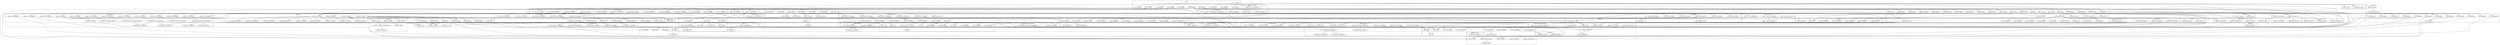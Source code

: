 digraph {
graph [overlap=false]
subgraph cluster_JSON_Boolean {
	label="JSON::Boolean";
	"JSON::Boolean::_overrride_overload";
}
subgraph cluster_Types_Serialiser {
	label="Types::Serialiser";
	"Types::Serialiser::BEGIN@20";
	"Types::Serialiser::BEGIN@102";
}
subgraph cluster_vars {
	label="vars";
	"vars::CORE:match";
	"vars::BEGIN@7";
	"vars::import";
	"vars::BEGIN@3";
	"vars::BEGIN@8";
}
subgraph cluster_attributes {
	label="attributes";
	"attributes::_modify_attrs";
	"attributes::CORE:qr";
	"attributes::_modify_attrs_and_deprecate";
	"attributes::BEGIN@9";
	"attributes::import";
	"attributes::reftype";
}
subgraph cluster_version {
	label="version";
	"version::(\"\"";
	"version::(cmp";
	"version::_VERSION";
	"version::BEGIN@7";
	"version::import";
	"version::__ANON__[version.pm:52]";
	"version::(bool";
	"version::BEGIN@20";
	"version::BEGIN@5";
	"version::BEGIN@4";
	"version::qv";
}
subgraph cluster_DBD___st {
	label="DBD::_::st";
	"DBD::_::st::BEGIN@1856";
}
subgraph cluster_DBD_Pg_st {
	label="DBD::Pg::st";
	"DBD::Pg::st::_prepare";
}
subgraph cluster_List_MoreUtils_PP {
	label="List::MoreUtils::PP";
	"List::MoreUtils::PP::BEGIN@327";
	"List::MoreUtils::PP::BEGIN@334";
	"List::MoreUtils::PP::BEGIN@3";
	"List::MoreUtils::PP::BEGIN@5";
	"List::MoreUtils::PP::BEGIN@4";
}
subgraph cluster_strict {
	label="strict";
	"strict::bits";
	"strict::CORE:regcomp";
	"strict::unimport";
	"strict::CORE:match";
	"strict::import";
}
subgraph cluster_JSON {
	label="JSON";
	"JSON::BEGIN@6";
	"JSON::is_xs";
	"JSON::import";
	"JSON::BEGIN@9";
	"JSON::BEGIN@319";
	"JSON::backend";
	"JSON::BEGIN@2";
	"JSON::CORE:close";
	"JSON::_load_xs";
	"JSON::BEGIN@5";
	"JSON::_set_module";
	"JSON::CORE:readline";
	"JSON::BEGIN@4";
}
subgraph cluster_warnings_register {
	label="warnings::register";
	"warnings::register::import";
}
subgraph cluster_DBD_Pg_db {
	label="DBD::Pg::db";
	"DBD::Pg::db::BEGIN@260";
	"DBD::Pg::db::BEGIN@258";
	"DBD::Pg::db::prepare";
	"DBD::Pg::db::_login";
}
subgraph cluster_overload {
	label="overload";
	"overload::import";
	"overload::OVERLOAD";
	"overload::BEGIN@83";
	"overload::BEGIN@114";
	"overload::BEGIN@144";
}
subgraph cluster_base {
	label="base";
	"base::BEGIN@3";
	"base::CORE:match";
	"base::import";
	"base::has_fields";
	"base::__ANON__[base.pm:70]";
	"base::BEGIN@4";
	"base::has_attr";
	"base::CORE:subst";
}
subgraph cluster_DBI_common {
	label="DBI::common";
	"DBI::common::FETCH";
	"DBI::common::DESTROY";
	"DBI::common::STORE";
}
subgraph cluster_mro {
	label="mro";
	"mro::method_changed_in";
}
subgraph cluster_Exporter_Tiny {
	label="Exporter::Tiny";
	"Exporter::Tiny::mkopt";
	"Exporter::Tiny::BEGIN@253";
	"Exporter::Tiny::_exporter_install_sub";
	"Exporter::Tiny::BEGIN@297";
	"Exporter::Tiny::BEGIN@3";
	"Exporter::Tiny::import";
	"Exporter::Tiny::BEGIN@206";
	"Exporter::Tiny::__ANON__[Exporter/Tiny.pm:38]";
	"Exporter::Tiny::BEGIN@48";
	"Exporter::Tiny::BEGIN@170";
	"Exporter::Tiny::CORE:regcomp";
	"Exporter::Tiny::BEGIN@143";
	"Exporter::Tiny::BEGIN@5.1";
	"Exporter::Tiny::CORE:match";
	"Exporter::Tiny::BEGIN@5";
	"Exporter::Tiny::CORE:qr";
	"Exporter::Tiny::BEGIN@283";
	"Exporter::Tiny::CORE:sort";
	"Exporter::Tiny::BEGIN@189";
	"Exporter::Tiny::BEGIN@4";
	"Exporter::Tiny::_exporter_expand_sub";
	"Exporter::Tiny::_exporter_validate_opts";
	"Exporter::Tiny::_exporter_permitted_regexp";
}
subgraph cluster_utf8 {
	label="utf8";
	"utf8::encode";
}
subgraph cluster_Exporter {
	label="Exporter";
	"Exporter::CORE:subst";
	"Exporter::export_to_level";
	"Exporter::import";
	"Exporter::export_ok_tags";
	"Exporter::CORE:match";
	"Exporter::export";
	"Exporter::as_heavy";
	"Exporter::require_version";
}
subgraph cluster_List_MoreUtils {
	label="List::MoreUtils";
	"List::MoreUtils::BEGIN@8";
	"List::MoreUtils::BEGIN@5";
	"List::MoreUtils::BEGIN@13";
	"List::MoreUtils::BEGIN@4";
	"List::MoreUtils::BEGIN@7";
	"List::MoreUtils::bootstrap";
	"List::MoreUtils::BEGIN@12";
	"List::MoreUtils::BEGIN@3";
	"List::MoreUtils::BEGIN@93";
}
subgraph cluster_DBD_Pg_dr {
	label="DBD::Pg::dr";
	"DBD::Pg::dr::CORE:match";
	"DBD::Pg::dr::BEGIN@180";
	"DBD::Pg::dr::connect";
	"DBD::Pg::dr::CORE:subst";
}
subgraph cluster_DBI__firesafe {
	label="DBI::_firesafe";
	"DBI::_firesafe::BEGIN@13";
	"DBI::_firesafe::BEGIN@14";
	"DBI::_firesafe::BEGIN@12";
}
subgraph cluster_DynaLoader {
	label="DynaLoader";
	"DynaLoader::dl_find_symbol";
	"DynaLoader::CORE:ftdir";
	"DynaLoader::BEGIN@92";
	"DynaLoader::CORE:ftfile";
	"DynaLoader::BEGIN@21";
	"DynaLoader::dl_load_file";
	"DynaLoader::CORE:subst";
	"DynaLoader::BEGIN@17";
	"DynaLoader::dl_load_flags";
	"DynaLoader::bootstrap";
	"DynaLoader::CORE:ftsize";
	"DynaLoader::dl_undef_symbols";
	"DynaLoader::dl_install_xsub";
}
subgraph cluster_bytes {
	label="bytes";
	"bytes::import";
}
subgraph cluster_overloading {
	label="overloading";
	"overloading::unimport";
	"overloading::BEGIN@2";
}
subgraph cluster_Internals {
	label="Internals";
	"Internals::SvREADONLY";
}
subgraph cluster_JSON_Backend_XS {
	label="JSON::Backend::XS";
	"JSON::Backend::XS::init";
	"JSON::Backend::XS::BEGIN@9";
	"JSON::Backend::XS::BEGIN@42";
	"JSON::Backend::XS::BEGIN@29";
	"JSON::Backend::XS::BEGIN@11";
	"JSON::Backend::XS::BEGIN@18";
}
subgraph cluster_DBI_dr {
	label="DBI::dr";
	"DBI::dr::connect";
	"DBI::dr::disconnect_all";
}
subgraph cluster_constant {
	label="constant";
	"constant::CORE:qr";
	"constant::BEGIN@39";
	"constant::BEGIN@24";
	"constant::BEGIN@3";
	"constant::CORE:match";
	"constant::BEGIN@64";
	"constant::BEGIN@6";
	"constant::BEGIN@2";
	"constant::import";
	"constant::BEGIN@4";
	"constant::BEGIN@126";
	"constant::CORE:regcomp";
}
subgraph cluster_Scalar_Util {
	label="Scalar::Util";
	"Scalar::Util::BEGIN@10";
	"Scalar::Util::weaken";
	"Scalar::Util::BEGIN@9";
}
subgraph cluster_Carp {
	label="Carp";
	"Carp::BEGIN@555";
	"Carp::BEGIN@49";
	"Carp::BEGIN@568";
	"Carp::_fetch_sub";
	"Carp::BEGIN@61";
	"Carp::BEGIN@4";
	"Carp::BEGIN@3";
	"Carp::BEGIN@575";
	"Carp::BEGIN@131";
	"Carp::BEGIN@5";
	"Carp::BEGIN@171";
	"Carp::BEGIN@73";
	"Carp::BEGIN@6";
}
subgraph cluster_main {
	label="main";
	"main::BEGIN@7";
	"main::BEGIN@8";
	"main::CORE:print";
	"main::NULL";
	"main::BEGIN@5";
	"main::BEGIN@10";
	"main::BEGIN@11";
	"main::BEGIN@9";
	"main::CORE:close";
	"main::CORE:open";
	"main::RUNTIME";
	"main::BEGIN@6";
}
subgraph cluster_JSON_XS {
	label="JSON::XS";
	"JSON::XS::BEGIN@1736";
	"JSON::XS::DESTROY";
	"JSON::XS::BEGIN@114";
	"JSON::XS::new";
	"JSON::XS::BEGIN@104";
	"JSON::XS::BEGIN@111";
	"JSON::XS::BEGIN@112";
}
subgraph cluster_warnings {
	label="warnings";
	"warnings::CORE:match";
	"warnings::register_categories";
	"warnings::CORE:regcomp";
	"warnings::_mkMask";
	"warnings::import";
	"warnings::unimport";
}
subgraph cluster_List_MoreUtils_XS {
	label="List::MoreUtils::XS";
	"List::MoreUtils::XS::BEGIN@5";
	"List::MoreUtils::XS::BEGIN@3";
	"List::MoreUtils::XS::BEGIN@10";
	"List::MoreUtils::XS::BEGIN@7";
	"List::MoreUtils::XS::BEGIN@4";
	"List::MoreUtils::XS::BEGIN@1";
}
subgraph cluster_Time_HiRes {
	label="Time::HiRes";
	"Time::HiRes::bootstrap";
	"Time::HiRes::import";
	"Time::HiRes::BEGIN@4";
	"Time::HiRes::BEGIN@43";
	"Time::HiRes::time";
	"Time::HiRes::BEGIN@3";
}
subgraph cluster_version_regex {
	label="version::regex";
	"version::regex::CORE:qr";
	"version::regex::BEGIN@5";
	"version::regex::CORE:regcomp";
	"version::regex::BEGIN@3";
}
subgraph cluster_DBD__mem_common {
	label="DBD::_mem::common";
	"DBD::_mem::common::DESTROY";
}
subgraph cluster_common_sense {
	label="common::sense";
	"common::sense::import";
}
subgraph cluster_DBD___db {
	label="DBD::_::db";
	"DBD::_::db::BEGIN@1534";
}
subgraph cluster_Data_Dumper {
	label="Data::Dumper";
	"Data::Dumper::BEGIN@12";
	"Data::Dumper::BEGIN@22";
	"Data::Dumper::BEGIN@18";
	"Data::Dumper::_vstring";
	"Data::Dumper::BEGIN@24";
	"Data::Dumper::BEGIN@731";
	"Data::Dumper::BEGIN@272";
}
subgraph cluster_DBI {
	label="DBI";
	"DBI::BEGIN@290";
	"DBI::SQL_INTEGER";
	"DBI::BEGIN@1054";
	"DBI::BEGIN@13";
	"DBI::_new_drh";
	"DBI::_new_handle";
	"DBI::_install_method";
	"DBI::BEGIN@985";
	"DBI::SQL_DOUBLE";
	"DBI::disconnect_all";
	"DBI::connect";
	"DBI::_new_sth";
	"DBI::END";
	"DBI::BEGIN@823";
	"DBI::bootstrap";
	"DBI::install_driver";
	"DBI::SQL_REAL";
	"DBI::BEGIN@179";
	"DBI::setup_driver";
	"DBI::BEGIN@710";
	"DBI::BEGIN@178";
	"DBI::SQL_SMALLINT";
	"DBI::SQL_FLOAT";
	"DBI::BEGIN@553";
	"DBI::CORE:match";
	"DBI::_new_dbh";
	"DBI::BEGIN@857";
	"DBI::BEGIN@177";
	"DBI::BEGIN@888";
	"DBI::SQL_DECIMAL";
	"DBI::SQL_NUMERIC";
	"DBI::BEGIN@294";
	"DBI::BEGIN@181";
	"DBI::SQL_BIGINT";
	"DBI::__ANON__[DBI.pm:751]";
	"DBI::CORE:subst";
}
subgraph cluster_DBD_Pg_DefaultValue {
	label="DBD::Pg::DefaultValue";
	"DBD::Pg::DefaultValue::new";
}
subgraph cluster_UNIVERSAL {
	label="UNIVERSAL";
	"UNIVERSAL::can";
	"UNIVERSAL::VERSION";
	"UNIVERSAL::isa";
}
subgraph cluster_JSON_Backend_PP {
	label="JSON::Backend::PP";
	"JSON::Backend::PP::BEGIN@403";
}
subgraph cluster_DBI_db {
	label="DBI::db";
	"DBI::db::connected";
	"DBI::db::prepare";
}
subgraph cluster_Exporter_Heavy {
	label="Exporter::Heavy";
	"Exporter::Heavy::heavy_export";
	"Exporter::Heavy::heavy_export_ok_tags";
	"Exporter::Heavy::CORE:subst";
	"Exporter::Heavy::BEGIN@4";
	"Exporter::Heavy::_push_tags";
	"Exporter::Heavy::BEGIN@188";
	"Exporter::Heavy::CORE:match";
	"Exporter::Heavy::heavy_require_version";
	"Exporter::Heavy::BEGIN@3";
	"Exporter::Heavy::heavy_export_to_level";
}
subgraph cluster_DBI_var {
	label="DBI::var";
	"DBI::var::TIESCALAR";
}
subgraph cluster_Types_Serialiser_Error {
	label="Types::Serialiser::Error";
	"Types::Serialiser::Error::BEGIN@145";
}
subgraph cluster_DBI_st {
	label="DBI::st";
	"DBI::st::fetchrow_array";
	"DBI::st::execute";
}
subgraph cluster_List_Util {
	label="List::Util";
	"List::Util::BEGIN@31";
	"List::Util::BEGIN@9";
	"List::Util::BEGIN@10";
}
subgraph cluster_XSLoader {
	label="XSLoader";
	"XSLoader::load";
}
subgraph cluster_Getopt_Std {
	label="Getopt::Std";
	"Getopt::Std::CORE:match";
	"Getopt::Std::getopts";
}
subgraph cluster_DBD___common {
	label="DBD::_::common";
	"DBD::_::common::CORE:match";
	"DBD::_::common::BEGIN@1369";
	"DBD::_::common::install_method";
	"DBD::_::common::trace_msg";
}
subgraph cluster_DBD___dr {
	label="DBD::_::dr";
	"DBD::_::dr::BEGIN@1469";
}
subgraph cluster_Types_Serialiser_BooleanBase {
	label="Types::Serialiser::BooleanBase";
	"Types::Serialiser::BooleanBase::BEGIN@116";
}
subgraph cluster_JSON_Backend_XS_Supportable {
	label="JSON::Backend::XS::Supportable";
	"JSON::Backend::XS::Supportable::BEGIN@99";
}
subgraph cluster_DBD_Pg {
	label="DBD::Pg";
	"DBD::Pg::BEGIN@22";
	"DBD::Pg::driver";
	"DBD::Pg::BEGIN@23";
	"DBD::Pg::BEGIN@19";
	"DBD::Pg::BEGIN@24";
	"DBD::Pg::bootstrap";
	"DBD::Pg::BEGIN@21";
}
subgraph cluster_Config {
	label="Config";
	"Config::BEGIN@9";
	"Config::FETCH";
	"Config::import";
	"Config::BEGIN@11";
	"Config::TIEHASH";
	"Config::BEGIN@47";
	"Config::BEGIN@10";
}
"JSON::XS::BEGIN@114" -> "Types::Serialiser::BEGIN@20";
"DBI::install_driver" -> "DBI::_firesafe::BEGIN@12";
"DynaLoader::BEGIN@92" -> "attributes::BEGIN@9";
"main::BEGIN@5" -> "DBI::BEGIN@823";
"constant::import" -> "Internals::SvREADONLY";
"constant::BEGIN@24" -> "Internals::SvREADONLY";
"DBI::connect" -> "DBI::install_driver";
"main::BEGIN@5" -> "List::Util::BEGIN@9";
"JSON::XS::BEGIN@114" -> "Types::Serialiser::BEGIN@102";
"DBI::BEGIN@177" -> "Carp::BEGIN@5";
"base::import" -> "base::CORE:match";
"DynaLoader::bootstrap" -> "DBD::Pg::bootstrap";
"main::NULL" -> "main::BEGIN@11";
"main::BEGIN@8" -> "JSON::BEGIN@319";
"base::__ANON__[base.pm:70]" -> "base::CORE:subst";
"main::RUNTIME" -> "DBI::st::execute";
"DBI::connect" -> "DBI::CORE:subst";
"DBI::install_driver" -> "DBI::CORE:subst";
"main::BEGIN@7" -> "Data::Dumper::BEGIN@12";
"main::RUNTIME" -> "Time::HiRes::time";
"DynaLoader::BEGIN@21" -> "Config::BEGIN@9";
"DBI::BEGIN@177" -> "Carp::BEGIN@61";
"main::BEGIN@8" -> "JSON::import";
"DBI::disconnect_all" -> "DBI::dr::disconnect_all";
"Data::Dumper::BEGIN@272" -> "constant::BEGIN@3";
"main::BEGIN@5" -> "DBI::BEGIN@294";
"JSON::_load_xs" -> "JSON::Boolean::_overrride_overload";
"JSON::_load_xs" -> "JSON::CORE:close";
"List::MoreUtils::BEGIN@13" -> "List::MoreUtils::XS::BEGIN@4";
"Exporter::as_heavy" -> "Exporter::Heavy::BEGIN@4";
"List::MoreUtils::BEGIN@13" -> "List::MoreUtils::XS::BEGIN@10";
"DBI::install_driver" -> "DBD::Pg::BEGIN@21";
"main::BEGIN@5" -> "DBD::_::db::BEGIN@1534";
"DBI::install_driver" -> "DBI::setup_driver";
"main::BEGIN@5" -> "DBI::setup_driver";
"DBI::BEGIN@178" -> "Config::FETCH";
"DBD::Pg::BEGIN@19" -> "version::BEGIN@20";
"Config::BEGIN@11" -> "vars::BEGIN@7";
"DBI::BEGIN@177" -> "Carp::BEGIN@3";
"DynaLoader::bootstrap" -> "DynaLoader::dl_load_file";
"JSON::_load_xs" -> "JSON::Backend::XS::BEGIN@42";
"main::RUNTIME" -> "DBI::connect";
"JSON::_load_xs" -> "JSON::Backend::XS::BEGIN@29";
"DBI::BEGIN@177" -> "Carp::BEGIN@131";
"DBD::Pg::dr::connect" -> "DBI::common::FETCH";
"JSON::_load_xs" -> "JSON::Backend::XS::BEGIN@9";
"DBI::db::prepare" -> "DBD::Pg::db::prepare";
"JSON::BEGIN@2" -> "JSON::XS::BEGIN@111";
"main::BEGIN@5" -> "Scalar::Util::BEGIN@10";
"Carp::BEGIN@4" -> "strict::CORE:match";
"main::BEGIN@7" -> "overload::BEGIN@144";
"DynaLoader::BEGIN@92" -> "attributes::import";
"JSON::BEGIN@6" -> "base::BEGIN@3";
"Exporter::Tiny::__ANON__[Exporter/Tiny.pm:38]" -> "Exporter::Tiny::CORE:match";
"Exporter::Tiny::_exporter_expand_sub" -> "Exporter::Tiny::CORE:match";
"List::MoreUtils::BEGIN@13" -> "List::MoreUtils::XS::BEGIN@7";
"DynaLoader::bootstrap" -> "DynaLoader::CORE:ftdir";
"List::MoreUtils::BEGIN@13" -> "List::MoreUtils::XS::BEGIN@5";
"Exporter::Heavy::heavy_export" -> "Exporter::Heavy::CORE:subst";
"JSON::_load_xs" -> "JSON::Backend::XS::BEGIN@11";
"DBD::Pg::dr::connect" -> "DBD::Pg::dr::CORE:subst";
"DBI::END" -> "DBD::_::common::trace_msg";
"main::BEGIN@7" -> "Data::Dumper::BEGIN@731";
"List::MoreUtils::BEGIN@12" -> "Exporter::Tiny::BEGIN@253";
"main::RUNTIME" -> "main::CORE:close";
"Data::Dumper::BEGIN@272" -> "constant::BEGIN@4";
"List::MoreUtils::XS::BEGIN@10" -> "XSLoader::load";
"JSON::BEGIN@2" -> "XSLoader::load";
"main::BEGIN@5" -> "XSLoader::load";
"Data::Dumper::BEGIN@24" -> "XSLoader::load";
"DynaLoader::BEGIN@92" -> "XSLoader::load";
"main::BEGIN@11" -> "Exporter::Tiny::import";
"DynaLoader::BEGIN@92" -> "attributes::CORE:qr";
"main::NULL" -> "main::BEGIN@8";
"JSON::XS::BEGIN@114" -> "Types::Serialiser::Error::BEGIN@145";
"Exporter::Heavy::heavy_export" -> "Exporter::Heavy::CORE:match";
"main::BEGIN@11" -> "List::MoreUtils::BEGIN@3";
"overload::BEGIN@114" -> "overloading::unimport";
"overload::BEGIN@83" -> "overloading::unimport";
"main::BEGIN@5" -> "DBI::BEGIN@710";
"DynaLoader::bootstrap" -> "DynaLoader::dl_undef_symbols";
"constant::import" -> "constant::CORE:match";
"DBI::install_driver" -> "DBD::Pg::BEGIN@19";
"main::BEGIN@5" -> "DBI::BEGIN@553";
"version::__ANON__[version.pm:52]" -> "version::qv";
"DBI::install_driver" -> "DBD::Pg::DefaultValue::new";
"DBI::install_driver" -> "Exporter::require_version";
"DBI::install_driver" -> "version::__ANON__[version.pm:52]";
"DBI::__ANON__[DBI.pm:751]" -> "DBI::common::STORE";
"DBD::Pg::dr::connect" -> "DBI::common::STORE";
"DBI::connect" -> "DBI::common::STORE";
"DBI::install_driver" -> "DBI::SQL_DOUBLE";
"Exporter::Tiny::BEGIN@206" -> "strict::unimport";
"DBI::BEGIN@857" -> "strict::unimport";
"Time::HiRes::BEGIN@43" -> "strict::unimport";
"JSON::Backend::XS::Supportable::BEGIN@99" -> "strict::unimport";
"Exporter::Heavy::BEGIN@4" -> "strict::unimport";
"List::MoreUtils::BEGIN@93" -> "strict::unimport";
"DBI::BEGIN@888" -> "strict::unimport";
"constant::BEGIN@39" -> "strict::unimport";
"Exporter::Tiny::BEGIN@253" -> "strict::unimport";
"List::MoreUtils::PP::BEGIN@334" -> "strict::unimport";
"Exporter::Tiny::BEGIN@189" -> "strict::unimport";
"constant::BEGIN@64" -> "strict::unimport";
"DBI::BEGIN@290" -> "strict::unimport";
"Exporter::Tiny::BEGIN@143" -> "strict::unimport";
"Exporter::Tiny::BEGIN@170" -> "strict::unimport";
"Exporter::Tiny::BEGIN@48" -> "strict::unimport";
"constant::BEGIN@126" -> "strict::unimport";
"JSON::Backend::PP::BEGIN@403" -> "strict::unimport";
"DBI::BEGIN@1054" -> "strict::unimport";
"List::Util::BEGIN@31" -> "strict::unimport";
"JSON::BEGIN@319" -> "strict::unimport";
"DBI::BEGIN@985" -> "strict::unimport";
"Exporter::Tiny::BEGIN@297" -> "strict::unimport";
"Carp::BEGIN@131" -> "strict::unimport";
"JSON::Backend::XS::BEGIN@29" -> "strict::unimport";
"DBI::BEGIN@823" -> "strict::unimport";
"Carp::BEGIN@555" -> "strict::unimport";
"JSON::Backend::XS::BEGIN@42" -> "strict::unimport";
"version::BEGIN@20" -> "strict::unimport";
"Config::BEGIN@47" -> "strict::unimport";
"DBI::BEGIN@553" -> "strict::unimport";
"Carp::BEGIN@575" -> "strict::unimport";
"DBI::BEGIN@710" -> "strict::unimport";
"DBI::BEGIN@177" -> "Carp::BEGIN@73";
"Getopt::Std::getopts" -> "Getopt::Std::CORE:match";
"Exporter::Tiny::import" -> "Exporter::Tiny::_exporter_install_sub";
"DynaLoader::BEGIN@21" -> "Config::BEGIN@10";
"XSLoader::load" -> "DynaLoader::BEGIN@92";
"List::MoreUtils::XS::BEGIN@1" -> "List::MoreUtils::PP::BEGIN@4";
"DBI::install_driver" -> "DBI::SQL_INTEGER";
"version::regex::BEGIN@5" -> "vars::import";
"constant::BEGIN@6" -> "vars::import";
"version::BEGIN@7" -> "vars::import";
"base::BEGIN@4" -> "vars::import";
"Config::BEGIN@11" -> "vars::import";
"DBD::Pg::BEGIN@24" -> "vars::import";
"List::MoreUtils::XS::BEGIN@7" -> "vars::import";
"List::MoreUtils::PP::BEGIN@327" -> "vars::import";
"Carp::BEGIN@5" -> "warnings::CORE:regcomp";
"main::BEGIN@5" -> "DBI::var::TIESCALAR";
"DBD::Pg::driver" -> "DBI::_new_drh";
"JSON::BEGIN@6" -> "base::BEGIN@4";
"Data::Dumper::BEGIN@272" -> "Data::Dumper::_vstring";
"main::BEGIN@5" -> "DBD::_::st::BEGIN@1856";
"JSON::BEGIN@2" -> "JSON::XS::BEGIN@1736";
"main::RUNTIME" -> "DBI::db::prepare";
"DBD::_::common::install_method" -> "DBD::_::common::CORE:match";
"DBI::BEGIN@177" -> "Carp::BEGIN@568";
"Carp::BEGIN@4" -> "strict::CORE:regcomp";
"Exporter::as_heavy" -> "Exporter::CORE:subst";
"Exporter::import" -> "Exporter::CORE:subst";
"Time::HiRes::import" -> "Exporter::export_to_level";
"JSON::import" -> "Exporter::export_to_level";
"main::RUNTIME" -> "DBI::common::DESTROY";
"main::NULL" -> "DBI::common::DESTROY";
"DBI::install_driver" -> "DBI::_firesafe::BEGIN@13";
"main::BEGIN@7" -> "overload::BEGIN@114";
"vars::import" -> "vars::CORE:match";
"main::BEGIN@5" -> "Scalar::Util::weaken";
"DBD::Pg::dr::connect" -> "DBD::Pg::dr::CORE:match";
"base::__ANON__[base.pm:70]" -> "utf8::encode";
"DBI::BEGIN@181" -> "DBI::CORE:match";
"DynaLoader::BEGIN@21" -> "Config::BEGIN@47";
"main::BEGIN@8" -> "JSON::BEGIN@5";
"Exporter::Heavy::heavy_export_to_level" -> "Exporter::Heavy::heavy_export";
"Exporter::import" -> "Exporter::Heavy::heavy_export";
"DynaLoader::bootstrap" -> "DBI::bootstrap";
"base::import" -> "base::__ANON__[base.pm:70]";
"DBI::__ANON__[DBI.pm:751]" -> "DBI::db::connected";
"main::BEGIN@5" -> "DBI::BEGIN@985";
"DBD::Pg::db::prepare" -> "DBI::_new_sth";
"main::BEGIN@5" -> "DBD::_::common::BEGIN@1369";
"main::BEGIN@7" -> "Data::Dumper::BEGIN@24";
"DBI::dr::connect" -> "DBD::Pg::dr::connect";
"DBD::Pg::driver" -> "version::(\"\"";
"main::BEGIN@5" -> "DBI::BEGIN@290";
"Exporter::Tiny::import" -> "Exporter::Tiny::__ANON__[Exporter/Tiny.pm:38]";
"JSON::_load_xs" -> "JSON::_set_module";
"DBD::Pg::db::BEGIN@258" -> "Exporter::import";
"Getopt::Std::getopts" -> "Exporter::import";
"main::BEGIN@5" -> "Exporter::import";
"main::BEGIN@10" -> "Exporter::import";
"Data::Dumper::BEGIN@22" -> "Exporter::import";
"main::BEGIN@7" -> "Exporter::import";
"JSON::XS::BEGIN@111" -> "Exporter::import";
"DBI::_new_drh" -> "DBI::_new_handle";
"DBI::_new_sth" -> "DBI::_new_handle";
"DBI::_new_dbh" -> "DBI::_new_handle";
"main::BEGIN@5" -> "DBD::_::dr::BEGIN@1469";
"main::BEGIN@5" -> "List::Util::BEGIN@31";
"DBI::BEGIN@178" -> "DynaLoader::BEGIN@17";
"List::MoreUtils::BEGIN@12" -> "Exporter::Tiny::BEGIN@189";
"DBI::BEGIN@177" -> "Carp::BEGIN@6";
"main::BEGIN@11" -> "List::MoreUtils::BEGIN@5";
"main::BEGIN@8" -> "JSON::_load_xs";
"Exporter::Tiny::import" -> "Exporter::Tiny::_exporter_validate_opts";
"DBD::_::db::BEGIN@1534" -> "strict::import";
"DBI::_firesafe::BEGIN@12" -> "strict::import";
"Exporter::Tiny::BEGIN@4" -> "strict::import";
"main::BEGIN@6" -> "strict::import";
"DBD::_::st::BEGIN@1856" -> "strict::import";
"base::BEGIN@3" -> "strict::import";
"attributes::BEGIN@9" -> "strict::import";
"version::BEGIN@5" -> "strict::import";
"JSON::BEGIN@4" -> "strict::import";
"List::MoreUtils::BEGIN@4" -> "strict::import";
"DBD::Pg::db::BEGIN@260" -> "strict::import";
"Config::BEGIN@9" -> "strict::import";
"Carp::BEGIN@4" -> "strict::import";
"List::Util::BEGIN@9" -> "strict::import";
"version::regex::BEGIN@3" -> "strict::import";
"constant::BEGIN@3" -> "strict::import";
"Exporter::Heavy::BEGIN@3" -> "strict::import";
"DBI::BEGIN@294" -> "strict::import";
"vars::BEGIN@8" -> "strict::import";
"DBD::_::common::BEGIN@1369" -> "strict::import";
"Scalar::Util::BEGIN@9" -> "strict::import";
"DBD::Pg::dr::BEGIN@180" -> "strict::import";
"List::MoreUtils::PP::BEGIN@4" -> "strict::import";
"Time::HiRes::BEGIN@4" -> "strict::import";
"List::MoreUtils::XS::BEGIN@4" -> "strict::import";
"DBD::_::dr::BEGIN@1469" -> "strict::import";
"Exporter::import" -> "Exporter::export";
"Exporter::Heavy::heavy_export_to_level" -> "Exporter::export";
"DBD::Pg::BEGIN@19" -> "version::regex::BEGIN@3";
"List::MoreUtils::BEGIN@13" -> "List::MoreUtils::XS::BEGIN@3";
"main::BEGIN@5" -> "DBI::BEGIN@888";
"DynaLoader::BEGIN@21" -> "Config::import";
"Exporter::Tiny::_exporter_permitted_regexp" -> "Exporter::Tiny::CORE:regcomp";
"Exporter::Tiny::_exporter_expand_sub" -> "Exporter::Tiny::CORE:regcomp";
"DBI::__ANON__[DBI.pm:751]" -> "DBI::dr::connect";
"main::BEGIN@5" -> "DBI::BEGIN@857";
"List::MoreUtils::BEGIN@12" -> "Exporter::Tiny::BEGIN@206";
"JSON::_set_module" -> "JSON::backend";
"JSON::is_xs" -> "JSON::backend";
"DBI::install_driver" -> "DBD::Pg::driver";
"attributes::import" -> "UNIVERSAL::can";
"main::BEGIN@11" -> "UNIVERSAL::can";
"Exporter::Tiny::_exporter_expand_sub" -> "UNIVERSAL::can";
"List::MoreUtils::XS::BEGIN@10" -> "UNIVERSAL::can";
"DBI::install_driver" -> "DBI::SQL_SMALLINT";
"List::MoreUtils::BEGIN@12" -> "Exporter::Tiny::BEGIN@283";
"main::BEGIN@5" -> "DBI::BEGIN@178";
"List::MoreUtils::BEGIN@12" -> "Exporter::Tiny::BEGIN@5";
"DBI::BEGIN@177" -> "Carp::BEGIN@575";
"List::MoreUtils::XS::BEGIN@1" -> "List::MoreUtils::PP::BEGIN@5";
"base::import" -> "base::has_fields";
"Carp::BEGIN@5" -> "warnings::CORE:match";
"main::RUNTIME" -> "main::CORE:print";
"main::RUNTIME" -> "main::CORE:open";
"overload::import" -> "overload::OVERLOAD";
"DynaLoader::BEGIN@21" -> "Config::TIEHASH";
"List::MoreUtils::BEGIN@12" -> "Exporter::Tiny::BEGIN@143";
"DBD::Pg::db::prepare" -> "DBD::Pg::st::_prepare";
"main::BEGIN@5" -> "DBI::BEGIN@13";
"DBD::Pg::BEGIN@19" -> "version::BEGIN@7";
"main::BEGIN@5" -> "DBI::BEGIN@1054";
"Exporter::Tiny::_exporter_permitted_regexp" -> "Exporter::Tiny::CORE:sort";
"main::BEGIN@9" -> "Time::HiRes::BEGIN@3";
"DBD::Pg::BEGIN@19" -> "version::BEGIN@5";
"main::BEGIN@7" -> "Data::Dumper::BEGIN@18";
"DBI::BEGIN@177" -> "Carp::BEGIN@4";
"DBI::install_driver" -> "DBD::Pg::BEGIN@24";
"DBI::install_driver" -> "DBI::SQL_BIGINT";
"Exporter::Tiny::import" -> "Exporter::Tiny::_exporter_permitted_regexp";
"DBI::install_driver" -> "DBD::Pg::BEGIN@23";
"DBI::BEGIN@177" -> "Carp::BEGIN@171";
"main::NULL" -> "JSON::XS::DESTROY";
"List::MoreUtils::XS::BEGIN@10" -> "List::MoreUtils::BEGIN@7";
"Data::Dumper::BEGIN@272" -> "constant::BEGIN@24";
"Exporter::as_heavy" -> "Exporter::Heavy::BEGIN@3";
"DBD::Pg::BEGIN@19" -> "version::regex::CORE:qr";
"DBI::install_driver" -> "DBI::SQL_DECIMAL";
"DBD::Pg::dr::connect" -> "DBI::_new_dbh";
"DBI::install_driver" -> "DBD::Pg::dr::BEGIN@180";
"DBI::install_driver" -> "DBD::Pg::db::BEGIN@258";
"main::BEGIN@5" -> "List::Util::BEGIN@10";
"JSON::_load_xs" -> "JSON::BEGIN@2";
"main::BEGIN@9" -> "Time::HiRes::BEGIN@4";
"main::BEGIN@8" -> "JSON::BEGIN@9";
"JSON::_load_xs" -> "JSON::Backend::XS::BEGIN@18";
"main::NULL" -> "main::BEGIN@7";
"Exporter::Heavy::heavy_export_ok_tags" -> "Exporter::Heavy::_push_tags";
"main::BEGIN@5" -> "DBI::BEGIN@179";
"main::NULL" -> "main::BEGIN@6";
"DBI::install_driver" -> "DBI::SQL_FLOAT";
"DynaLoader::bootstrap" -> "DynaLoader::CORE:ftsize";
"main::BEGIN@8" -> "JSON::BEGIN@4";
"DBI::install_driver" -> "DBD::Pg::db::BEGIN@260";
"main::BEGIN@7" -> "Data::Dumper::BEGIN@272";
"main::BEGIN@7" -> "Data::Dumper::BEGIN@22";
"DBI::BEGIN@177" -> "Carp::BEGIN@555";
"DBI::END" -> "DBI::disconnect_all";
"Config::BEGIN@11" -> "vars::BEGIN@8";
"DynaLoader::bootstrap" -> "DynaLoader::dl_install_xsub";
"JSON::BEGIN@6" -> "base::import";
"List::MoreUtils::BEGIN@12" -> "Exporter::Tiny::BEGIN@48";
"DynaLoader::bootstrap" -> "DynaLoader::dl_find_symbol";
"Exporter::export_ok_tags" -> "Exporter::as_heavy";
"Exporter::require_version" -> "Exporter::as_heavy";
"Exporter::export_to_level" -> "Exporter::as_heavy";
"Exporter::export" -> "Exporter::as_heavy";
"main::BEGIN@8" -> "JSON::Backend::PP::BEGIN@403";
"Data::Dumper::BEGIN@731" -> "bytes::import";
"main::RUNTIME" -> "JSON::XS::new";
"Config::BEGIN@11" -> "vars::BEGIN@3";
"Data::Dumper::BEGIN@272" -> "constant::import";
"JSON::Backend::XS::BEGIN@11" -> "constant::import";
"JSON::Backend::XS::BEGIN@18" -> "constant::import";
"JSON::Backend::XS::BEGIN@9" -> "constant::import";
"strict::import" -> "strict::bits";
"strict::unimport" -> "strict::bits";
"JSON::_set_module" -> "JSON::is_xs";
"DBD::Pg::dr::connect" -> "DBD::Pg::db::_login";
"DBI::install_driver" -> "DBD::Pg::BEGIN@22";
"DBI::connect" -> "DBI::__ANON__[DBI.pm:751]";
"JSON::BEGIN@2" -> "JSON::XS::BEGIN@104";
"Time::HiRes::import" -> "Exporter::Heavy::heavy_export_to_level";
"JSON::import" -> "Exporter::Heavy::heavy_export_to_level";
"Carp::BEGIN@568" -> "warnings::unimport";
"Carp::BEGIN@6" -> "warnings::unimport";
"Exporter::Heavy::BEGIN@188" -> "warnings::unimport";
"Exporter::Tiny::BEGIN@5.1" -> "warnings::unimport";
"Exporter::Tiny::BEGIN@283" -> "warnings::unimport";
"JSON::_load_xs" -> "JSON::Backend::XS::Supportable::BEGIN@99";
"DynaLoader::bootstrap" -> "DynaLoader::CORE:ftfile";
"Types::Serialiser::BEGIN@20" -> "common::sense::import";
"JSON::XS::BEGIN@104" -> "common::sense::import";
"DBI::BEGIN@178" -> "DynaLoader::BEGIN@21";
"main::BEGIN@5" -> "DBI::BEGIN@177";
"JSON::XS::BEGIN@114" -> "Types::Serialiser::BooleanBase::BEGIN@116";
"warnings::register_categories" -> "warnings::_mkMask";
"DBI::BEGIN@181" -> "Exporter::export_ok_tags";
"DBI::install_driver" -> "Exporter::export_ok_tags";
"DynaLoader::BEGIN@21" -> "Config::BEGIN@11";
"DBI::install_driver" -> "DBI::SQL_REAL";
"List::MoreUtils::BEGIN@12" -> "Exporter::Tiny::BEGIN@3";
"JSON::_load_xs" -> "JSON::CORE:readline";
"List::MoreUtils::BEGIN@12" -> "Exporter::Tiny::BEGIN@170";
"main::RUNTIME" -> "DBI::st::fetchrow_array";
"main::BEGIN@7" -> "overload::BEGIN@83";
"List::MoreUtils::XS::BEGIN@10" -> "List::MoreUtils::XS::BEGIN@1";
"attributes::import" -> "attributes::_modify_attrs_and_deprecate";
"main::BEGIN@9" -> "Time::HiRes::import";
"DynaLoader::bootstrap" -> "DynaLoader::CORE:subst";
"JSON::_set_module" -> "UNIVERSAL::VERSION";
"main::BEGIN@5" -> "UNIVERSAL::VERSION";
"JSON::BEGIN@2" -> "UNIVERSAL::VERSION";
"DynaLoader::BEGIN@21" -> "version::(bool";
"warnings::register::import" -> "warnings::register_categories";
"DynaLoader::bootstrap" -> "Time::HiRes::bootstrap";
"main::RUNTIME" -> "DBD::_mem::common::DESTROY";
"main::NULL" -> "DBD::_mem::common::DESTROY";
"JSON::_load_xs" -> "JSON::Backend::XS::init";
"JSON::BEGIN@2" -> "JSON::XS::BEGIN@114";
"main::BEGIN@11" -> "List::MoreUtils::BEGIN@8";
"attributes::_modify_attrs_and_deprecate" -> "attributes::_modify_attrs";
"List::MoreUtils::XS::BEGIN@1" -> "List::MoreUtils::PP::BEGIN@334";
"DBD::Pg::BEGIN@19" -> "version::regex::BEGIN@5";
"constant::import" -> "mro::method_changed_in";
"main::RUNTIME" -> "Getopt::Std::getopts";
"DBI::install_driver" -> "DBI::SQL_NUMERIC";
"main::BEGIN@5" -> "Scalar::Util::BEGIN@9";
"DBI::BEGIN@177" -> "Carp::BEGIN@49";
"Data::Dumper::BEGIN@272" -> "constant::BEGIN@6";
"main::BEGIN@8" -> "JSON::BEGIN@6";
"List::MoreUtils::XS::BEGIN@1" -> "List::MoreUtils::PP::BEGIN@3";
"DBI::_firesafe::BEGIN@13" -> "warnings::import";
"List::MoreUtils::XS::BEGIN@5" -> "warnings::import";
"List::MoreUtils::BEGIN@5" -> "warnings::import";
"List::Util::BEGIN@10" -> "warnings::import";
"Config::BEGIN@10" -> "warnings::import";
"Scalar::Util::BEGIN@10" -> "warnings::import";
"overloading::BEGIN@2" -> "warnings::import";
"List::MoreUtils::PP::BEGIN@5" -> "warnings::import";
"Carp::BEGIN@5" -> "warnings::import";
"Exporter::Tiny::BEGIN@5" -> "warnings::import";
"DBD::Pg::driver" -> "DBD::_::common::install_method";
"DBI::install_driver" -> "Exporter::Heavy::heavy_require_version";
"Data::Dumper::BEGIN@272" -> "constant::CORE:qr";
"main::BEGIN@11" -> "List::MoreUtils::BEGIN@13";
"Exporter::import" -> "Exporter::CORE:match";
"main::RUNTIME" -> "DBI::END";
"main::NULL" -> "main::BEGIN@10";
"DBD::Pg::BEGIN@19" -> "version::regex::CORE:regcomp";
"DBD::Pg::BEGIN@19" -> "version::import";
"Exporter::Tiny::import" -> "Exporter::Tiny::_exporter_expand_sub";
"main::BEGIN@11" -> "List::MoreUtils::BEGIN@12";
"Exporter::as_heavy" -> "Exporter::Heavy::BEGIN@188";
"DBI::BEGIN@181" -> "DynaLoader::bootstrap";
"List::MoreUtils::XS::BEGIN@10" -> "DynaLoader::bootstrap";
"DBI::install_driver" -> "DynaLoader::bootstrap";
"main::BEGIN@9" -> "DynaLoader::bootstrap";
"attributes::import" -> "attributes::reftype";
"List::MoreUtils::BEGIN@12" -> "Exporter::Tiny::BEGIN@297";
"DBD::Pg::BEGIN@19" -> "version::BEGIN@4";
"JSON::BEGIN@2" -> "JSON::XS::BEGIN@112";
"DynaLoader::bootstrap" -> "List::MoreUtils::bootstrap";
"overload::BEGIN@83" -> "overloading::BEGIN@2";
"Exporter::Tiny::import" -> "Exporter::Tiny::mkopt";
"Data::Dumper::BEGIN@272" -> "constant::BEGIN@126";
"Exporter::Heavy::heavy_require_version" -> "version::_VERSION";
"DBD::_::common::install_method" -> "DBI::_install_method";
"main::BEGIN@5" -> "DBI::_install_method";
"List::MoreUtils::BEGIN@12" -> "Exporter::Tiny::BEGIN@4";
"Data::Dumper::BEGIN@272" -> "constant::BEGIN@64";
"Exporter::Tiny::_exporter_permitted_regexp" -> "Exporter::Tiny::CORE:qr";
"List::MoreUtils::BEGIN@12" -> "Exporter::Tiny::BEGIN@5.1";
"main::NULL" -> "main::BEGIN@9";
"main::NULL" -> "main::BEGIN@5";
"main::BEGIN@11" -> "List::MoreUtils::BEGIN@4";
"DBI::install_driver" -> "Exporter::Heavy::heavy_export_ok_tags";
"DBI::BEGIN@181" -> "Exporter::Heavy::heavy_export_ok_tags";
"Types::Serialiser::Error::BEGIN@145" -> "overload::import";
"Types::Serialiser::BooleanBase::BEGIN@116" -> "overload::import";
"base::import" -> "base::has_attr";
"main::BEGIN@11" -> "List::MoreUtils::BEGIN@93";
"List::MoreUtils::XS::BEGIN@1" -> "List::MoreUtils::PP::BEGIN@327";
"main::BEGIN@5" -> "DBI::BEGIN@181";
"Data::Dumper::BEGIN@272" -> "constant::BEGIN@39";
"main::BEGIN@9" -> "Time::HiRes::BEGIN@43";
"constant::import" -> "constant::CORE:regcomp";
"DynaLoader::BEGIN@21" -> "version::(cmp";
"Carp::BEGIN@73" -> "Carp::_fetch_sub";
"Carp::BEGIN@61" -> "Carp::_fetch_sub";
"overload::BEGIN@144" -> "warnings::register::import";
"constant::BEGIN@4" -> "warnings::register::import";
"vars::BEGIN@7" -> "warnings::register::import";
"DBI::install_driver" -> "DBI::_firesafe::BEGIN@14";
"Data::Dumper::BEGIN@272" -> "constant::BEGIN@2";
"DBI::setup_driver" -> "UNIVERSAL::isa";
"base::import" -> "UNIVERSAL::isa";
"DynaLoader::bootstrap" -> "DynaLoader::dl_load_flags";
}
